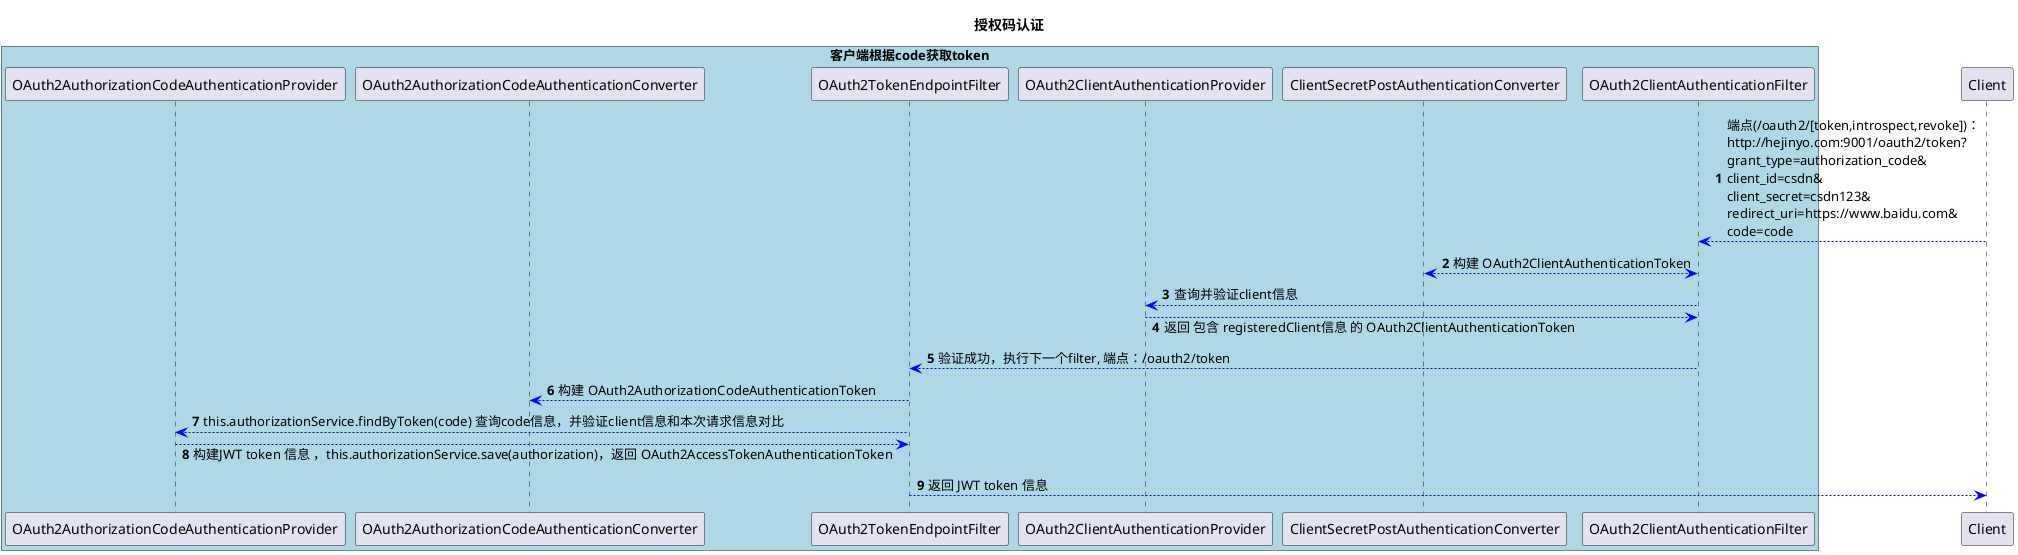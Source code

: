 @startuml
'https://plantuml.com/sequence-diagram

autonumber
title 授权码认证
skinparam responseMessageBelowArrow true

participant Client as Client order 0

box "客户端根据code获取token" #LightBlue
participant OAuth2ClientAuthenticationFilter as ClientFilter order -2
participant ClientSecretPostAuthenticationConverter as SecretPostConverter order -3
participant OAuth2ClientAuthenticationProvider as Provider order -4
participant OAuth2TokenEndpointFilter as EndpointFilter order -5
participant OAuth2AuthorizationCodeAuthenticationConverter as CodeConverter order -6
participant OAuth2AuthorizationCodeAuthenticationProvider as CodeProvider order -7

Client -[#0000FF]-> ClientFilter: 端点(/oauth2/[token,introspect,revoke])：\nhttp://hejinyo.com:9001/oauth2/token?\ngrant_type=authorization_code&\nclient_id=csdn&\nclient_secret=csdn123&\nredirect_uri=https://www.baidu.com&\ncode=code
ClientFilter <-[#0000FF]-> SecretPostConverter: 构建 OAuth2ClientAuthenticationToken
ClientFilter -[#0000FF]-> Provider: 查询并验证client信息
ClientFilter <-[#0000FF]- Provider: 返回 包含 registeredClient信息 的 OAuth2ClientAuthenticationToken
ClientFilter -[#0000FF]-> EndpointFilter: 验证成功，执行下一个filter, 端点：/oauth2/token
EndpointFilter -[#0000FF]-> CodeConverter: 构建 OAuth2AuthorizationCodeAuthenticationToken
EndpointFilter -[#0000FF]-> CodeProvider: this.authorizationService.findByToken(code) 查询code信息，并验证client信息和本次请求信息对比
EndpointFilter <-[#0000FF]- CodeProvider: 构建JWT token 信息 ，this.authorizationService.save(authorization)，返回 OAuth2AccessTokenAuthenticationToken
EndpointFilter -[#0000FF]-> Client: 返回 JWT token 信息



end box

box "请求用户登陆页面" #LightBlue

end box
@enduml